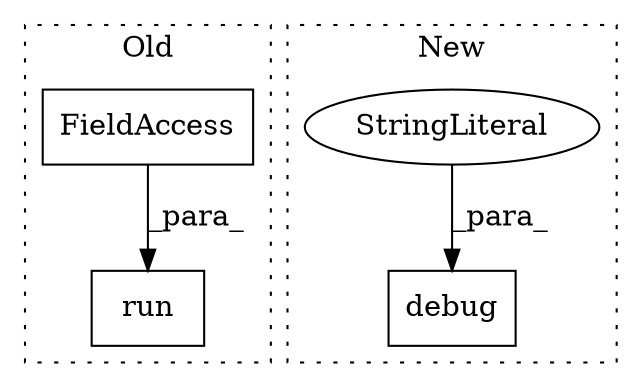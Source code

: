 digraph G {
subgraph cluster0 {
1 [label="run" a="32" s="4996,5265" l="4,1" shape="box"];
3 [label="FieldAccess" a="22" s="5000" l="14" shape="box"];
label = "Old";
style="dotted";
}
subgraph cluster1 {
2 [label="debug" a="32" s="5936,5980" l="6,1" shape="box"];
4 [label="StringLiteral" a="45" s="5942" l="38" shape="ellipse"];
label = "New";
style="dotted";
}
3 -> 1 [label="_para_"];
4 -> 2 [label="_para_"];
}
